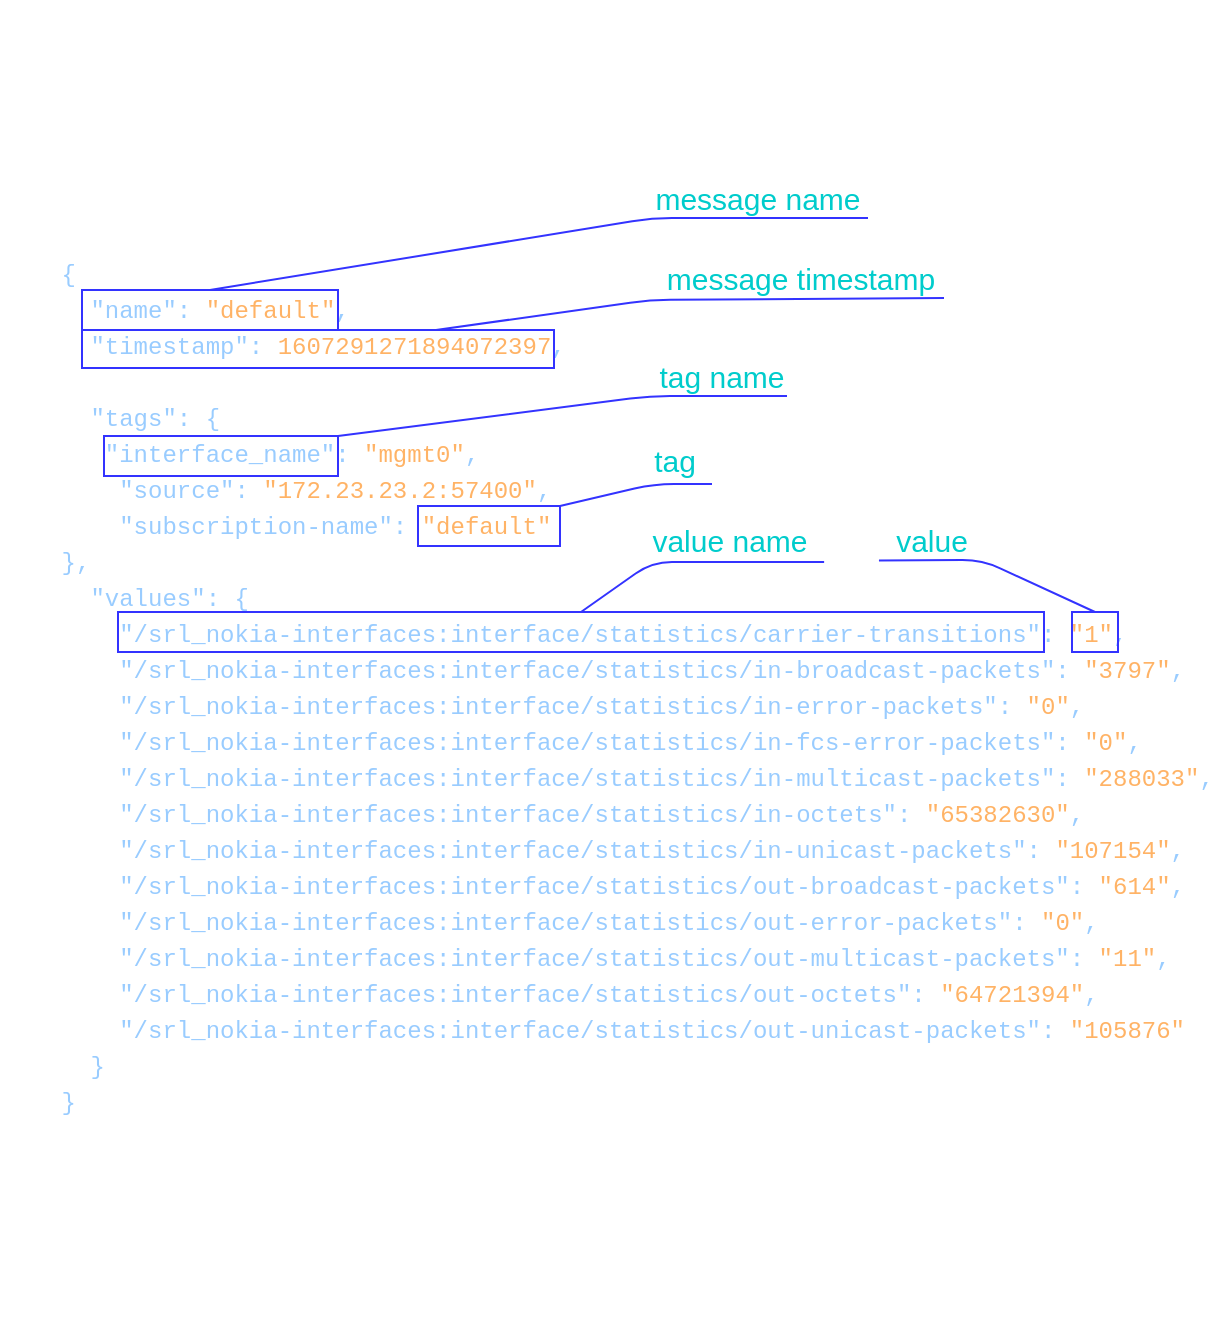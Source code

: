 <mxfile version="14.0.1" type="github">
  <diagram id="jC4EzSezjv07qw7JDBUY" name="Page-1">
    <mxGraphModel dx="332" dy="177" grid="1" gridSize="10" guides="1" tooltips="1" connect="1" arrows="1" fold="1" page="1" pageScale="1" pageWidth="827" pageHeight="1169" background="none" math="0" shadow="0">
      <root>
        <mxCell id="0" />
        <mxCell id="1" parent="0" />
        <mxCell id="nF6e6baew4v_kDPACTq--1" value="&lt;div style=&quot;font-family: &amp;#34;menlo&amp;#34; , &amp;#34;monaco&amp;#34; , &amp;#34;courier new&amp;#34; , monospace ; line-height: 18px&quot;&gt;&lt;div&gt;&lt;font color=&quot;#99ccff&quot;&gt;&amp;nbsp; &amp;nbsp;&amp;nbsp;&lt;/font&gt;&lt;/div&gt;&lt;div&gt;&lt;font color=&quot;#99ccff&quot;&gt;&amp;nbsp; &amp;nbsp; {&lt;/font&gt;&lt;/div&gt;&lt;div&gt;&lt;font color=&quot;#99ccff&quot;&gt;&amp;nbsp; &amp;nbsp; &amp;nbsp; &quot;name&quot;: &lt;/font&gt;&lt;font color=&quot;#ffb366&quot;&gt;&quot;default&quot;&lt;/font&gt;&lt;font color=&quot;#99ccff&quot;&gt;,&lt;/font&gt;&lt;/div&gt;&lt;div&gt;&lt;font color=&quot;#99ccff&quot;&gt;&amp;nbsp; &amp;nbsp; &amp;nbsp; &quot;timestamp&quot;: &lt;/font&gt;&lt;font color=&quot;#ffb366&quot;&gt;1607291271894072397&lt;/font&gt;&lt;font color=&quot;#99ccff&quot;&gt;,&lt;/font&gt;&lt;/div&gt;&lt;div&gt;&lt;font color=&quot;#99ccff&quot;&gt;&lt;br&gt;&lt;/font&gt;&lt;/div&gt;&lt;div&gt;&lt;font color=&quot;#99ccff&quot;&gt;&amp;nbsp; &amp;nbsp; &amp;nbsp; &quot;tags&quot;: {&lt;/font&gt;&lt;/div&gt;&lt;div&gt;&lt;font color=&quot;#99ccff&quot;&gt;&amp;nbsp; &amp;nbsp; &amp;nbsp; &amp;nbsp;&quot;interface_name&quot;: &lt;/font&gt;&lt;font color=&quot;#ffb366&quot;&gt;&quot;mgmt0&quot;&lt;/font&gt;&lt;font color=&quot;#99ccff&quot;&gt;,&lt;/font&gt;&lt;br&gt;&lt;/div&gt;&lt;div&gt;&lt;font color=&quot;#99ccff&quot;&gt;&amp;nbsp; &amp;nbsp; &amp;nbsp; &amp;nbsp; &quot;source&quot;: &lt;/font&gt;&lt;font color=&quot;#ffb366&quot;&gt;&quot;172.23.23.2:57400&quot;&lt;/font&gt;&lt;font color=&quot;#99ccff&quot;&gt;,&lt;/font&gt;&lt;/div&gt;&lt;div&gt;&lt;font color=&quot;#99ccff&quot;&gt;&amp;nbsp; &amp;nbsp; &amp;nbsp; &amp;nbsp; &quot;subscription-name&quot;: &lt;/font&gt;&lt;font color=&quot;#ffb366&quot;&gt;&quot;default&quot;&lt;/font&gt;&lt;/div&gt;&lt;div&gt;&lt;font color=&quot;#99ccff&quot;&gt;&amp;nbsp; &amp;nbsp; },&lt;/font&gt;&lt;/div&gt;&lt;div&gt;&lt;font color=&quot;#99ccff&quot;&gt;&amp;nbsp; &amp;nbsp; &amp;nbsp; &quot;values&quot;: {&lt;/font&gt;&lt;/div&gt;&lt;div&gt;&lt;font color=&quot;#99ccff&quot;&gt;&amp;nbsp; &amp;nbsp; &amp;nbsp; &amp;nbsp; &quot;/srl_nokia-interfaces:interface/statistics/carrier-transitions&quot;: &lt;/font&gt;&lt;font color=&quot;#ffb366&quot;&gt;&quot;1&quot;&lt;/font&gt;&lt;font color=&quot;#99ccff&quot;&gt;,&lt;/font&gt;&lt;br&gt;&lt;/div&gt;&lt;div&gt;&lt;font color=&quot;#99ccff&quot;&gt;&amp;nbsp; &amp;nbsp; &amp;nbsp; &amp;nbsp; &quot;/srl_nokia-interfaces:interface/statistics/in-broadcast-packets&quot;: &lt;/font&gt;&lt;font color=&quot;#ffb366&quot;&gt;&quot;3797&quot;&lt;/font&gt;&lt;font color=&quot;#99ccff&quot;&gt;,&lt;/font&gt;&lt;/div&gt;&lt;div&gt;&lt;font color=&quot;#99ccff&quot;&gt;&amp;nbsp; &amp;nbsp; &amp;nbsp; &amp;nbsp; &quot;/srl_nokia-interfaces:interface/statistics/in-error-packets&quot;:&lt;/font&gt;&lt;font color=&quot;#ffb366&quot;&gt; &quot;0&quot;&lt;/font&gt;&lt;font color=&quot;#99ccff&quot;&gt;,&lt;/font&gt;&lt;/div&gt;&lt;div&gt;&lt;font color=&quot;#99ccff&quot;&gt;&amp;nbsp; &amp;nbsp; &amp;nbsp; &amp;nbsp; &quot;/srl_nokia-interfaces:interface/statistics/in-fcs-error-packets&quot;: &lt;/font&gt;&lt;font color=&quot;#ffb366&quot;&gt;&quot;0&quot;&lt;/font&gt;&lt;font color=&quot;#99ccff&quot;&gt;,&lt;/font&gt;&lt;/div&gt;&lt;div&gt;&lt;font color=&quot;#99ccff&quot;&gt;&amp;nbsp; &amp;nbsp; &amp;nbsp; &amp;nbsp; &quot;/srl_nokia-interfaces:interface/statistics/in-multicast-packets&quot;: &lt;/font&gt;&lt;font color=&quot;#ffb366&quot;&gt;&quot;288033&quot;&lt;/font&gt;&lt;font color=&quot;#99ccff&quot;&gt;,&lt;/font&gt;&lt;/div&gt;&lt;div&gt;&lt;font color=&quot;#99ccff&quot;&gt;&amp;nbsp; &amp;nbsp; &amp;nbsp; &amp;nbsp; &quot;/srl_nokia-interfaces:interface/statistics/in-octets&quot;: &lt;/font&gt;&lt;font color=&quot;#ffb366&quot;&gt;&quot;65382630&quot;&lt;/font&gt;&lt;font color=&quot;#99ccff&quot;&gt;,&lt;/font&gt;&lt;/div&gt;&lt;div&gt;&lt;font color=&quot;#99ccff&quot;&gt;&amp;nbsp; &amp;nbsp; &amp;nbsp; &amp;nbsp; &quot;/srl_nokia-interfaces:interface/statistics/in-unicast-packets&quot;: &lt;/font&gt;&lt;font color=&quot;#ffb366&quot;&gt;&quot;107154&quot;&lt;/font&gt;&lt;font color=&quot;#99ccff&quot;&gt;,&lt;/font&gt;&lt;/div&gt;&lt;div&gt;&lt;font color=&quot;#99ccff&quot;&gt;&amp;nbsp; &amp;nbsp; &amp;nbsp; &amp;nbsp; &quot;/srl_nokia-interfaces:interface/statistics/out-broadcast-packets&quot;: &lt;/font&gt;&lt;font color=&quot;#ffb366&quot;&gt;&quot;614&quot;&lt;/font&gt;&lt;font color=&quot;#99ccff&quot;&gt;,&lt;/font&gt;&lt;/div&gt;&lt;div&gt;&lt;font color=&quot;#99ccff&quot;&gt;&amp;nbsp; &amp;nbsp; &amp;nbsp; &amp;nbsp; &quot;/srl_nokia-interfaces:interface/statistics/out-error-packets&quot;:&lt;/font&gt;&lt;font color=&quot;#ffb366&quot;&gt; &quot;0&quot;&lt;/font&gt;&lt;font color=&quot;#99ccff&quot;&gt;,&lt;/font&gt;&lt;/div&gt;&lt;div&gt;&lt;font color=&quot;#99ccff&quot;&gt;&amp;nbsp; &amp;nbsp; &amp;nbsp; &amp;nbsp; &quot;/srl_nokia-interfaces:interface/statistics/out-multicast-packets&quot;: &lt;/font&gt;&lt;font color=&quot;#ffb366&quot;&gt;&quot;11&quot;&lt;/font&gt;&lt;font color=&quot;#99ccff&quot;&gt;,&lt;/font&gt;&lt;/div&gt;&lt;div&gt;&lt;font color=&quot;#99ccff&quot;&gt;&amp;nbsp; &amp;nbsp; &amp;nbsp; &amp;nbsp; &quot;/srl_nokia-interfaces:interface/statistics/out-octets&quot;: &lt;/font&gt;&lt;font color=&quot;#ffb366&quot;&gt;&quot;64721394&quot;&lt;/font&gt;&lt;font color=&quot;#99ccff&quot;&gt;,&lt;/font&gt;&lt;/div&gt;&lt;div&gt;&lt;font color=&quot;#99ccff&quot;&gt;&amp;nbsp; &amp;nbsp; &amp;nbsp; &amp;nbsp; &quot;/srl_nokia-interfaces:interface/statistics/out-unicast-packets&quot;: &lt;/font&gt;&lt;font color=&quot;#ffb366&quot;&gt;&quot;105876&quot;&lt;/font&gt;&lt;/div&gt;&lt;div&gt;&lt;font color=&quot;#99ccff&quot;&gt;&amp;nbsp; &amp;nbsp; &amp;nbsp; }&lt;/font&gt;&lt;/div&gt;&lt;div&gt;&lt;font color=&quot;#99ccff&quot;&gt;&amp;nbsp; &amp;nbsp; }&lt;/font&gt;&lt;/div&gt;&lt;/div&gt;" style="text;html=1;strokeColor=none;fillColor=none;align=left;verticalAlign=middle;whiteSpace=wrap;rounded=0;" parent="1" vertex="1">
          <mxGeometry x="49" y="160" width="611" height="670" as="geometry" />
        </mxCell>
        <mxCell id="Lcy9ZIrp7mG06o5mKnow-2" value="&lt;font style=&quot;font-size: 15px&quot; color=&quot;#00cccc&quot;&gt;message name&lt;/font&gt;" style="text;html=1;strokeColor=none;fillColor=none;align=center;verticalAlign=middle;whiteSpace=wrap;rounded=0;" parent="1" vertex="1">
          <mxGeometry x="373" y="249" width="110" height="20" as="geometry" />
        </mxCell>
        <mxCell id="Lcy9ZIrp7mG06o5mKnow-10" value="&lt;font style=&quot;font-size: 15px&quot; color=&quot;#00cccc&quot;&gt;tag name&lt;/font&gt;" style="text;html=1;strokeColor=none;fillColor=none;align=center;verticalAlign=middle;whiteSpace=wrap;rounded=0;" parent="1" vertex="1">
          <mxGeometry x="345" y="338" width="130" height="20" as="geometry" />
        </mxCell>
        <mxCell id="Lcy9ZIrp7mG06o5mKnow-13" value="&lt;span style=&quot;color: rgb(0 , 204 , 204) ; font-size: 15px&quot;&gt;message&lt;/span&gt;&lt;font style=&quot;font-size: 15px&quot; color=&quot;#00cccc&quot;&gt;&amp;nbsp;timestamp&lt;/font&gt;" style="text;html=1;strokeColor=none;fillColor=none;align=center;verticalAlign=middle;whiteSpace=wrap;rounded=0;" parent="1" vertex="1">
          <mxGeometry x="378" y="289" width="143" height="20" as="geometry" />
        </mxCell>
        <mxCell id="Lcy9ZIrp7mG06o5mKnow-15" value="&lt;font style=&quot;font-size: 15px&quot; color=&quot;#00cccc&quot;&gt;value name&lt;/font&gt;" style="text;html=1;strokeColor=none;fillColor=none;align=center;verticalAlign=middle;whiteSpace=wrap;rounded=0;" parent="1" vertex="1">
          <mxGeometry x="349" y="420" width="130" height="20" as="geometry" />
        </mxCell>
        <mxCell id="Lcy9ZIrp7mG06o5mKnow-17" value="&lt;span style=&quot;font-size: 15px&quot;&gt;&lt;font color=&quot;#00cccc&quot;&gt;value&lt;/font&gt;&lt;/span&gt;" style="text;html=1;strokeColor=none;fillColor=none;align=center;verticalAlign=middle;whiteSpace=wrap;rounded=0;" parent="1" vertex="1">
          <mxGeometry x="450" y="420" width="130" height="20" as="geometry" />
        </mxCell>
        <mxCell id="Lcy9ZIrp7mG06o5mKnow-25" value="" style="endArrow=none;html=1;strokeColor=#3333FF;entryX=0.75;entryY=0;entryDx=0;entryDy=0;exitX=1;exitY=1;exitDx=0;exitDy=0;" parent="1" source="Lcy9ZIrp7mG06o5mKnow-13" target="Lcy9ZIrp7mG06o5mKnow-44" edge="1">
          <mxGeometry width="50" height="50" relative="1" as="geometry">
            <mxPoint x="390" y="440" as="sourcePoint" />
            <mxPoint x="215" y="270" as="targetPoint" />
            <Array as="points">
              <mxPoint x="374" y="310" />
            </Array>
          </mxGeometry>
        </mxCell>
        <mxCell id="Lcy9ZIrp7mG06o5mKnow-30" value="" style="endArrow=none;html=1;strokeColor=#3333FF;exitX=0.5;exitY=0;exitDx=0;exitDy=0;entryX=1;entryY=1;entryDx=0;entryDy=0;" parent="1" source="Lcy9ZIrp7mG06o5mKnow-41" target="Lcy9ZIrp7mG06o5mKnow-2" edge="1">
          <mxGeometry width="50" height="50" relative="1" as="geometry">
            <mxPoint x="155" y="180" as="sourcePoint" />
            <mxPoint x="440" y="390" as="targetPoint" />
            <Array as="points">
              <mxPoint x="375" y="269" />
            </Array>
          </mxGeometry>
        </mxCell>
        <mxCell id="Lcy9ZIrp7mG06o5mKnow-32" value="" style="endArrow=none;html=1;strokeColor=#3333FF;exitX=1;exitY=0;exitDx=0;exitDy=0;entryX=0.75;entryY=1;entryDx=0;entryDy=0;" parent="1" source="Lcy9ZIrp7mG06o5mKnow-45" target="Lcy9ZIrp7mG06o5mKnow-10" edge="1">
          <mxGeometry width="50" height="50" relative="1" as="geometry">
            <mxPoint x="165" y="420" as="sourcePoint" />
            <mxPoint x="508" y="360" as="targetPoint" />
            <Array as="points">
              <mxPoint x="374" y="358" />
            </Array>
          </mxGeometry>
        </mxCell>
        <mxCell id="Lcy9ZIrp7mG06o5mKnow-37" value="" style="endArrow=none;html=1;strokeColor=#3333FF;exitX=0.5;exitY=0;exitDx=0;exitDy=0;entryX=0.862;entryY=1.05;entryDx=0;entryDy=0;entryPerimeter=0;" parent="1" source="Lcy9ZIrp7mG06o5mKnow-47" target="Lcy9ZIrp7mG06o5mKnow-15" edge="1">
          <mxGeometry width="50" height="50" relative="1" as="geometry">
            <mxPoint x="335" y="575" as="sourcePoint" />
            <mxPoint x="440" y="470" as="targetPoint" />
            <Array as="points">
              <mxPoint x="375" y="441" />
            </Array>
          </mxGeometry>
        </mxCell>
        <mxCell id="Lcy9ZIrp7mG06o5mKnow-39" value="" style="endArrow=none;html=1;strokeColor=#3333FF;exitX=0.5;exitY=0;exitDx=0;exitDy=0;entryX=0.296;entryY=1.014;entryDx=0;entryDy=0;entryPerimeter=0;" parent="1" source="Lcy9ZIrp7mG06o5mKnow-49" target="Lcy9ZIrp7mG06o5mKnow-17" edge="1">
          <mxGeometry width="50" height="50" relative="1" as="geometry">
            <mxPoint x="600" y="585" as="sourcePoint" />
            <mxPoint x="500" y="480" as="targetPoint" />
            <Array as="points">
              <mxPoint x="540" y="440" />
            </Array>
          </mxGeometry>
        </mxCell>
        <mxCell id="Lcy9ZIrp7mG06o5mKnow-41" value="" style="rounded=0;whiteSpace=wrap;html=1;strokeColor=#3333FF;fillColor=none;" parent="1" vertex="1">
          <mxGeometry x="90" y="305" width="128" height="20" as="geometry" />
        </mxCell>
        <mxCell id="Lcy9ZIrp7mG06o5mKnow-43" value="" style="endArrow=none;html=1;strokeColor=#3333FF;exitX=0.5;exitY=0;exitDx=0;exitDy=0;" parent="1" edge="1">
          <mxGeometry width="50" height="50" relative="1" as="geometry">
            <mxPoint x="155" y="180" as="sourcePoint" />
            <mxPoint x="155" y="180" as="targetPoint" />
            <Array as="points" />
          </mxGeometry>
        </mxCell>
        <mxCell id="Lcy9ZIrp7mG06o5mKnow-44" value="" style="rounded=0;whiteSpace=wrap;html=1;strokeColor=#3333FF;fillColor=none;" parent="1" vertex="1">
          <mxGeometry x="90" y="325" width="236" height="19" as="geometry" />
        </mxCell>
        <mxCell id="Lcy9ZIrp7mG06o5mKnow-45" value="" style="rounded=0;whiteSpace=wrap;html=1;strokeColor=#3333FF;fillColor=none;" parent="1" vertex="1">
          <mxGeometry x="101" y="378" width="117" height="20" as="geometry" />
        </mxCell>
        <mxCell id="Lcy9ZIrp7mG06o5mKnow-46" value="" style="rounded=0;whiteSpace=wrap;html=1;strokeColor=#3333FF;fillColor=none;" parent="1" vertex="1">
          <mxGeometry x="258" y="413" width="71" height="20" as="geometry" />
        </mxCell>
        <mxCell id="Lcy9ZIrp7mG06o5mKnow-47" value="" style="rounded=0;whiteSpace=wrap;html=1;strokeColor=#3333FF;fillColor=none;" parent="1" vertex="1">
          <mxGeometry x="108" y="466" width="463" height="20" as="geometry" />
        </mxCell>
        <mxCell id="Lcy9ZIrp7mG06o5mKnow-49" value="" style="rounded=0;whiteSpace=wrap;html=1;strokeColor=#3333FF;fillColor=none;" parent="1" vertex="1">
          <mxGeometry x="585" y="466" width="23" height="20" as="geometry" />
        </mxCell>
        <mxCell id="Lcy9ZIrp7mG06o5mKnow-50" style="edgeStyle=orthogonalEdgeStyle;rounded=0;orthogonalLoop=1;jettySize=auto;html=1;exitX=0.5;exitY=1;exitDx=0;exitDy=0;strokeColor=#3333FF;" parent="1" source="Lcy9ZIrp7mG06o5mKnow-41" target="Lcy9ZIrp7mG06o5mKnow-41" edge="1">
          <mxGeometry relative="1" as="geometry" />
        </mxCell>
        <mxCell id="Lcy9ZIrp7mG06o5mKnow-12" value="&lt;span style=&quot;font-size: 15px&quot;&gt;&lt;font color=&quot;#00cccc&quot;&gt;tag&lt;/font&gt;&lt;/span&gt;" style="text;html=1;strokeColor=none;fillColor=none;align=center;verticalAlign=middle;whiteSpace=wrap;rounded=0;" parent="1" vertex="1">
          <mxGeometry x="368" y="378" width="37" height="24" as="geometry" />
        </mxCell>
        <mxCell id="7nBJ8Fv_dM2WnjaU8mjw-6" value="" style="endArrow=none;html=1;strokeColor=#3333FF;exitX=1;exitY=0;exitDx=0;exitDy=0;entryX=1;entryY=1;entryDx=0;entryDy=0;" parent="1" source="Lcy9ZIrp7mG06o5mKnow-46" target="Lcy9ZIrp7mG06o5mKnow-12" edge="1">
          <mxGeometry width="50" height="50" relative="1" as="geometry">
            <mxPoint x="329" y="413" as="sourcePoint" />
            <mxPoint x="396" y="374" as="targetPoint" />
            <Array as="points">
              <mxPoint x="376" y="402" />
            </Array>
          </mxGeometry>
        </mxCell>
      </root>
    </mxGraphModel>
  </diagram>
</mxfile>
